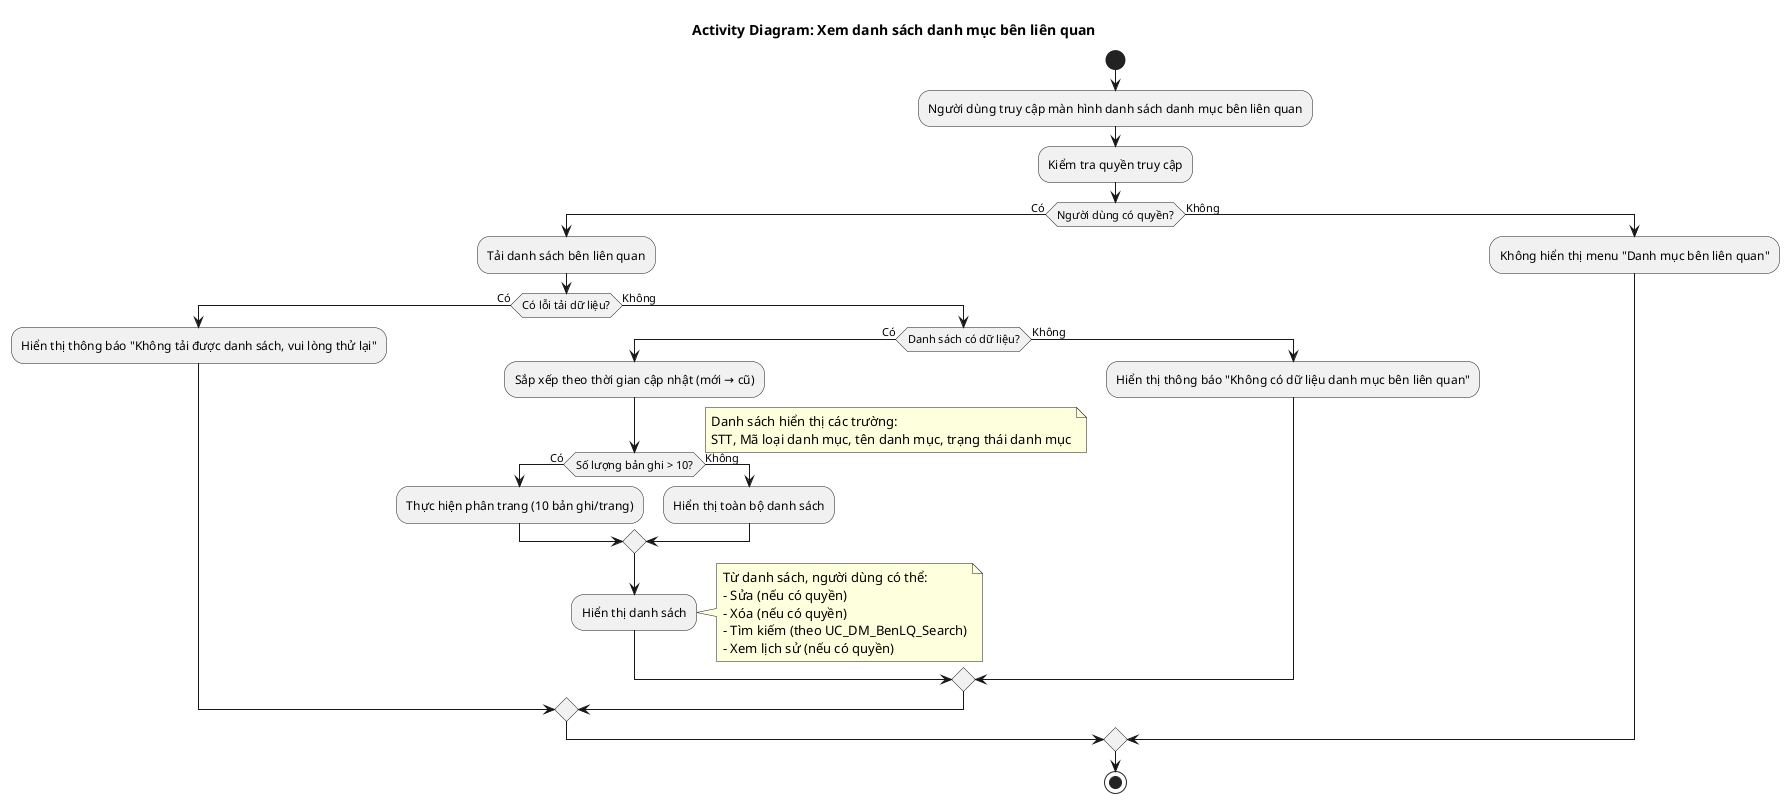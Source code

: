 @startuml DM_BenLQ_List
!pragma layout smetana
title Activity Diagram: Xem danh sách danh mục bên liên quan

start

:Người dùng truy cập màn hình danh sách danh mục bên liên quan;
:Kiểm tra quyền truy cập;
if (Người dùng có quyền?) then (Có)
  :Tải danh sách bên liên quan;
  if (Có lỗi tải dữ liệu?) then (Có)
    :Hiển thị thông báo "Không tải được danh sách, vui lòng thử lại";
  else (Không)
    if (Danh sách có dữ liệu?) then (Có)
      :Sắp xếp theo thời gian cập nhật (mới → cũ);
      if (Số lượng bản ghi > 10?) then (Có)
        :Thực hiện phân trang (10 bản ghi/trang);
      else (Không)
        :Hiển thị toàn bộ danh sách;
      endif
      note right
        Danh sách hiển thị các trường:
        STT, Mã loại danh mục, tên danh mục, trạng thái danh mục
      end note
      :Hiển thị danh sách;
      note right
        Từ danh sách, người dùng có thể:
        - Sửa (nếu có quyền)
        - Xóa (nếu có quyền)
        - Tìm kiếm (theo UC_DM_BenLQ_Search)
        - Xem lịch sử (nếu có quyền)
      end note
    else (Không)
      :Hiển thị thông báo "Không có dữ liệu danh mục bên liên quan";
    endif
  endif
else (Không)
  :Không hiển thị menu "Danh mục bên liên quan";
endif

stop
@enduml